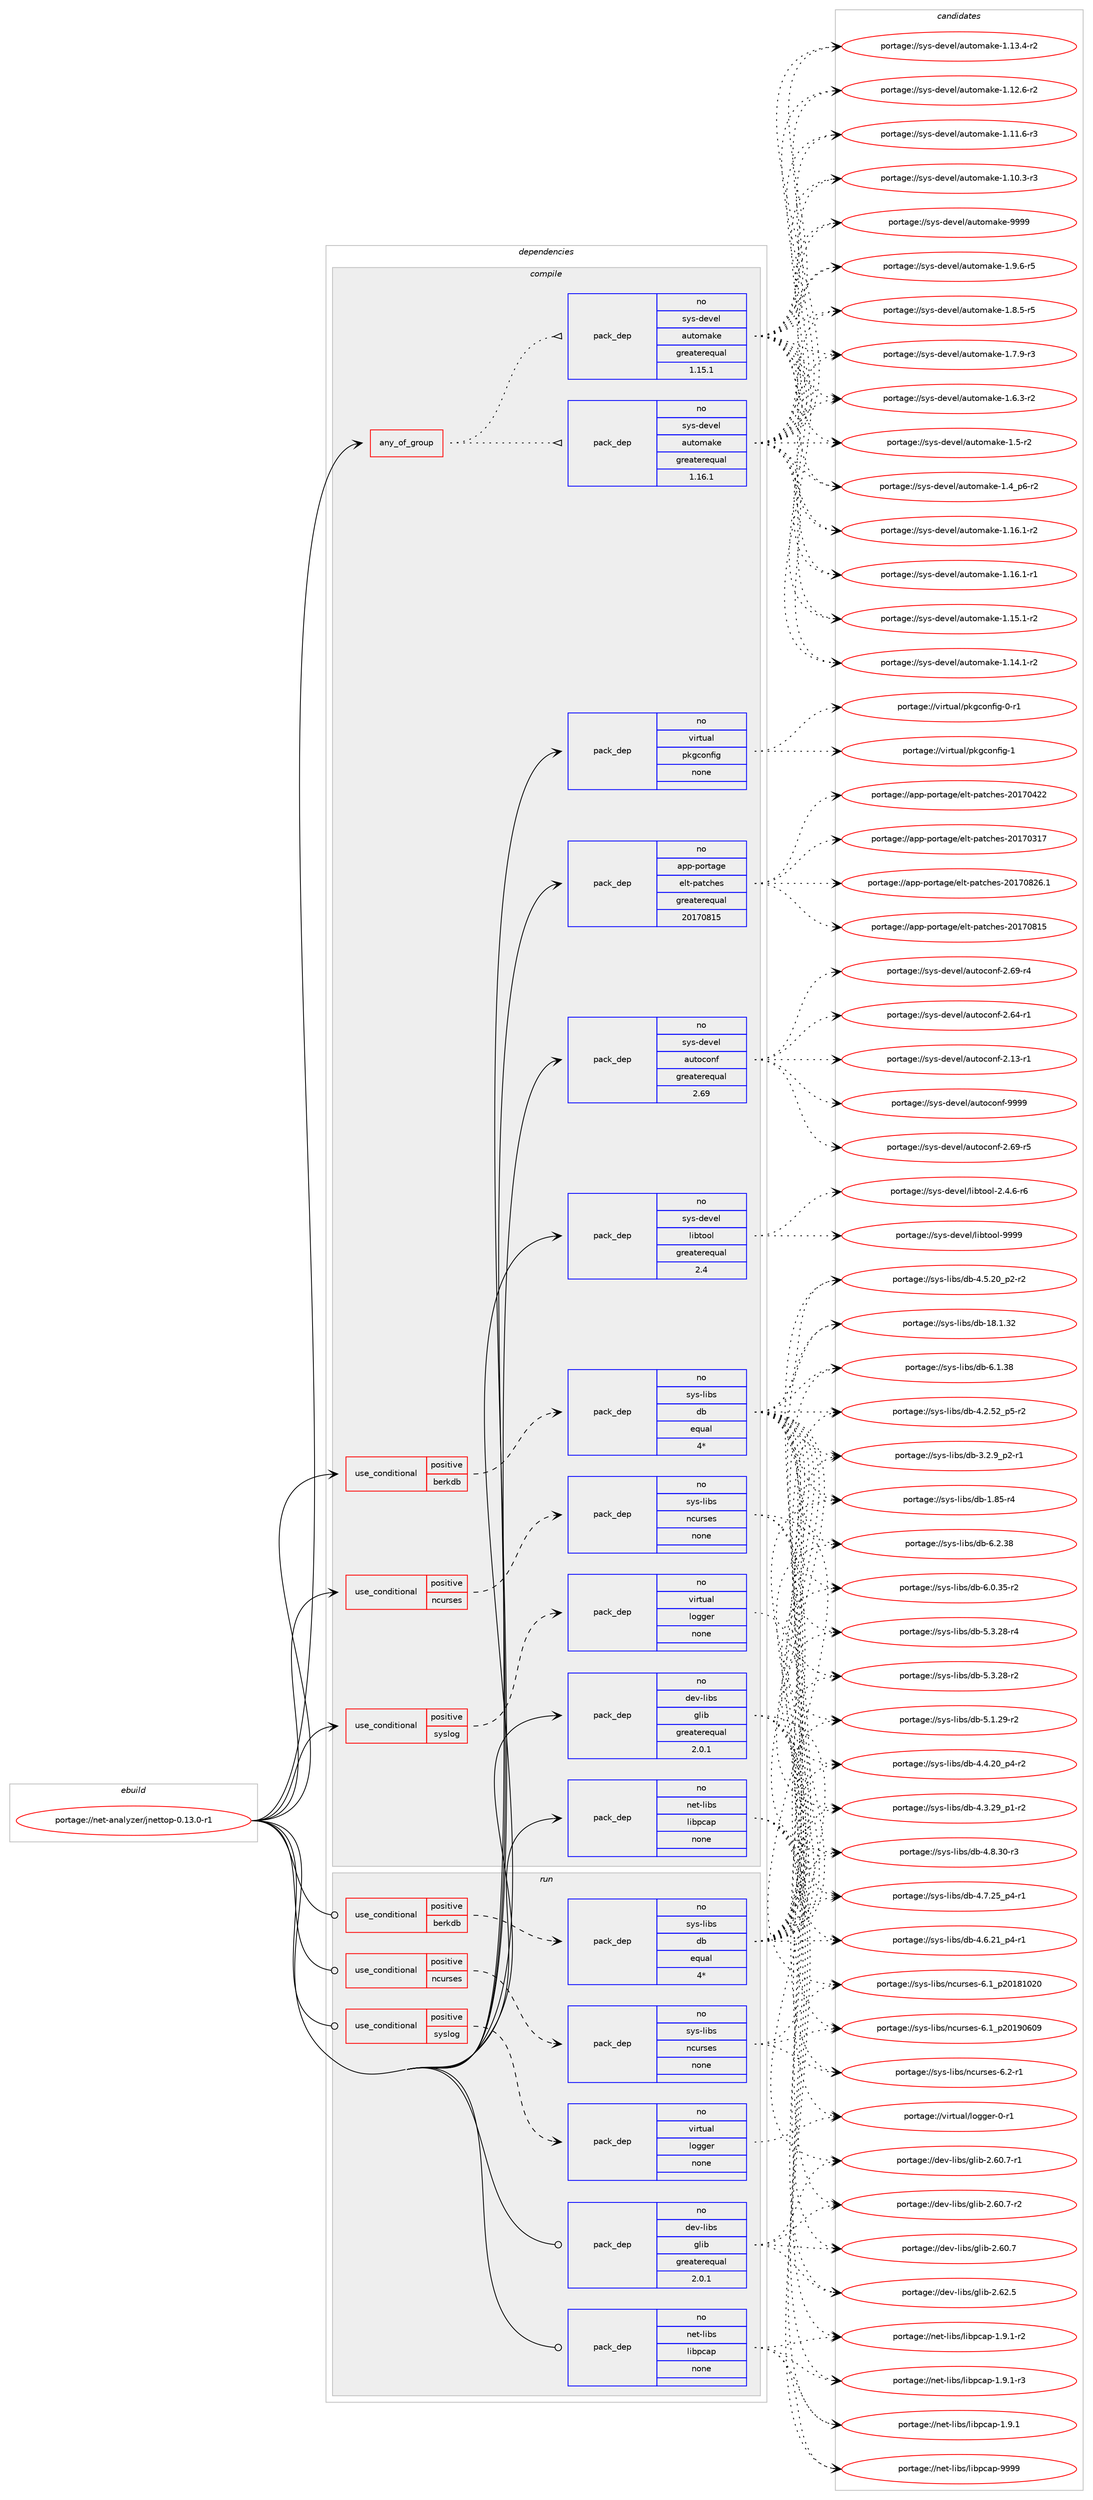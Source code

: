 digraph prolog {

# *************
# Graph options
# *************

newrank=true;
concentrate=true;
compound=true;
graph [rankdir=LR,fontname=Helvetica,fontsize=10,ranksep=1.5];#, ranksep=2.5, nodesep=0.2];
edge  [arrowhead=vee];
node  [fontname=Helvetica,fontsize=10];

# **********
# The ebuild
# **********

subgraph cluster_leftcol {
color=gray;
rank=same;
label=<<i>ebuild</i>>;
id [label="portage://net-analyzer/jnettop-0.13.0-r1", color=red, width=4, href="../net-analyzer/jnettop-0.13.0-r1.svg"];
}

# ****************
# The dependencies
# ****************

subgraph cluster_midcol {
color=gray;
label=<<i>dependencies</i>>;
subgraph cluster_compile {
fillcolor="#eeeeee";
style=filled;
label=<<i>compile</i>>;
subgraph any1321 {
dependency68006 [label=<<TABLE BORDER="0" CELLBORDER="1" CELLSPACING="0" CELLPADDING="4"><TR><TD CELLPADDING="10">any_of_group</TD></TR></TABLE>>, shape=none, color=red];subgraph pack52767 {
dependency68007 [label=<<TABLE BORDER="0" CELLBORDER="1" CELLSPACING="0" CELLPADDING="4" WIDTH="220"><TR><TD ROWSPAN="6" CELLPADDING="30">pack_dep</TD></TR><TR><TD WIDTH="110">no</TD></TR><TR><TD>sys-devel</TD></TR><TR><TD>automake</TD></TR><TR><TD>greaterequal</TD></TR><TR><TD>1.16.1</TD></TR></TABLE>>, shape=none, color=blue];
}
dependency68006:e -> dependency68007:w [weight=20,style="dotted",arrowhead="oinv"];
subgraph pack52768 {
dependency68008 [label=<<TABLE BORDER="0" CELLBORDER="1" CELLSPACING="0" CELLPADDING="4" WIDTH="220"><TR><TD ROWSPAN="6" CELLPADDING="30">pack_dep</TD></TR><TR><TD WIDTH="110">no</TD></TR><TR><TD>sys-devel</TD></TR><TR><TD>automake</TD></TR><TR><TD>greaterequal</TD></TR><TR><TD>1.15.1</TD></TR></TABLE>>, shape=none, color=blue];
}
dependency68006:e -> dependency68008:w [weight=20,style="dotted",arrowhead="oinv"];
}
id:e -> dependency68006:w [weight=20,style="solid",arrowhead="vee"];
subgraph cond13901 {
dependency68009 [label=<<TABLE BORDER="0" CELLBORDER="1" CELLSPACING="0" CELLPADDING="4"><TR><TD ROWSPAN="3" CELLPADDING="10">use_conditional</TD></TR><TR><TD>positive</TD></TR><TR><TD>berkdb</TD></TR></TABLE>>, shape=none, color=red];
subgraph pack52769 {
dependency68010 [label=<<TABLE BORDER="0" CELLBORDER="1" CELLSPACING="0" CELLPADDING="4" WIDTH="220"><TR><TD ROWSPAN="6" CELLPADDING="30">pack_dep</TD></TR><TR><TD WIDTH="110">no</TD></TR><TR><TD>sys-libs</TD></TR><TR><TD>db</TD></TR><TR><TD>equal</TD></TR><TR><TD>4*</TD></TR></TABLE>>, shape=none, color=blue];
}
dependency68009:e -> dependency68010:w [weight=20,style="dashed",arrowhead="vee"];
}
id:e -> dependency68009:w [weight=20,style="solid",arrowhead="vee"];
subgraph cond13902 {
dependency68011 [label=<<TABLE BORDER="0" CELLBORDER="1" CELLSPACING="0" CELLPADDING="4"><TR><TD ROWSPAN="3" CELLPADDING="10">use_conditional</TD></TR><TR><TD>positive</TD></TR><TR><TD>ncurses</TD></TR></TABLE>>, shape=none, color=red];
subgraph pack52770 {
dependency68012 [label=<<TABLE BORDER="0" CELLBORDER="1" CELLSPACING="0" CELLPADDING="4" WIDTH="220"><TR><TD ROWSPAN="6" CELLPADDING="30">pack_dep</TD></TR><TR><TD WIDTH="110">no</TD></TR><TR><TD>sys-libs</TD></TR><TR><TD>ncurses</TD></TR><TR><TD>none</TD></TR><TR><TD></TD></TR></TABLE>>, shape=none, color=blue];
}
dependency68011:e -> dependency68012:w [weight=20,style="dashed",arrowhead="vee"];
}
id:e -> dependency68011:w [weight=20,style="solid",arrowhead="vee"];
subgraph cond13903 {
dependency68013 [label=<<TABLE BORDER="0" CELLBORDER="1" CELLSPACING="0" CELLPADDING="4"><TR><TD ROWSPAN="3" CELLPADDING="10">use_conditional</TD></TR><TR><TD>positive</TD></TR><TR><TD>syslog</TD></TR></TABLE>>, shape=none, color=red];
subgraph pack52771 {
dependency68014 [label=<<TABLE BORDER="0" CELLBORDER="1" CELLSPACING="0" CELLPADDING="4" WIDTH="220"><TR><TD ROWSPAN="6" CELLPADDING="30">pack_dep</TD></TR><TR><TD WIDTH="110">no</TD></TR><TR><TD>virtual</TD></TR><TR><TD>logger</TD></TR><TR><TD>none</TD></TR><TR><TD></TD></TR></TABLE>>, shape=none, color=blue];
}
dependency68013:e -> dependency68014:w [weight=20,style="dashed",arrowhead="vee"];
}
id:e -> dependency68013:w [weight=20,style="solid",arrowhead="vee"];
subgraph pack52772 {
dependency68015 [label=<<TABLE BORDER="0" CELLBORDER="1" CELLSPACING="0" CELLPADDING="4" WIDTH="220"><TR><TD ROWSPAN="6" CELLPADDING="30">pack_dep</TD></TR><TR><TD WIDTH="110">no</TD></TR><TR><TD>app-portage</TD></TR><TR><TD>elt-patches</TD></TR><TR><TD>greaterequal</TD></TR><TR><TD>20170815</TD></TR></TABLE>>, shape=none, color=blue];
}
id:e -> dependency68015:w [weight=20,style="solid",arrowhead="vee"];
subgraph pack52773 {
dependency68016 [label=<<TABLE BORDER="0" CELLBORDER="1" CELLSPACING="0" CELLPADDING="4" WIDTH="220"><TR><TD ROWSPAN="6" CELLPADDING="30">pack_dep</TD></TR><TR><TD WIDTH="110">no</TD></TR><TR><TD>dev-libs</TD></TR><TR><TD>glib</TD></TR><TR><TD>greaterequal</TD></TR><TR><TD>2.0.1</TD></TR></TABLE>>, shape=none, color=blue];
}
id:e -> dependency68016:w [weight=20,style="solid",arrowhead="vee"];
subgraph pack52774 {
dependency68017 [label=<<TABLE BORDER="0" CELLBORDER="1" CELLSPACING="0" CELLPADDING="4" WIDTH="220"><TR><TD ROWSPAN="6" CELLPADDING="30">pack_dep</TD></TR><TR><TD WIDTH="110">no</TD></TR><TR><TD>net-libs</TD></TR><TR><TD>libpcap</TD></TR><TR><TD>none</TD></TR><TR><TD></TD></TR></TABLE>>, shape=none, color=blue];
}
id:e -> dependency68017:w [weight=20,style="solid",arrowhead="vee"];
subgraph pack52775 {
dependency68018 [label=<<TABLE BORDER="0" CELLBORDER="1" CELLSPACING="0" CELLPADDING="4" WIDTH="220"><TR><TD ROWSPAN="6" CELLPADDING="30">pack_dep</TD></TR><TR><TD WIDTH="110">no</TD></TR><TR><TD>sys-devel</TD></TR><TR><TD>autoconf</TD></TR><TR><TD>greaterequal</TD></TR><TR><TD>2.69</TD></TR></TABLE>>, shape=none, color=blue];
}
id:e -> dependency68018:w [weight=20,style="solid",arrowhead="vee"];
subgraph pack52776 {
dependency68019 [label=<<TABLE BORDER="0" CELLBORDER="1" CELLSPACING="0" CELLPADDING="4" WIDTH="220"><TR><TD ROWSPAN="6" CELLPADDING="30">pack_dep</TD></TR><TR><TD WIDTH="110">no</TD></TR><TR><TD>sys-devel</TD></TR><TR><TD>libtool</TD></TR><TR><TD>greaterequal</TD></TR><TR><TD>2.4</TD></TR></TABLE>>, shape=none, color=blue];
}
id:e -> dependency68019:w [weight=20,style="solid",arrowhead="vee"];
subgraph pack52777 {
dependency68020 [label=<<TABLE BORDER="0" CELLBORDER="1" CELLSPACING="0" CELLPADDING="4" WIDTH="220"><TR><TD ROWSPAN="6" CELLPADDING="30">pack_dep</TD></TR><TR><TD WIDTH="110">no</TD></TR><TR><TD>virtual</TD></TR><TR><TD>pkgconfig</TD></TR><TR><TD>none</TD></TR><TR><TD></TD></TR></TABLE>>, shape=none, color=blue];
}
id:e -> dependency68020:w [weight=20,style="solid",arrowhead="vee"];
}
subgraph cluster_compileandrun {
fillcolor="#eeeeee";
style=filled;
label=<<i>compile and run</i>>;
}
subgraph cluster_run {
fillcolor="#eeeeee";
style=filled;
label=<<i>run</i>>;
subgraph cond13904 {
dependency68021 [label=<<TABLE BORDER="0" CELLBORDER="1" CELLSPACING="0" CELLPADDING="4"><TR><TD ROWSPAN="3" CELLPADDING="10">use_conditional</TD></TR><TR><TD>positive</TD></TR><TR><TD>berkdb</TD></TR></TABLE>>, shape=none, color=red];
subgraph pack52778 {
dependency68022 [label=<<TABLE BORDER="0" CELLBORDER="1" CELLSPACING="0" CELLPADDING="4" WIDTH="220"><TR><TD ROWSPAN="6" CELLPADDING="30">pack_dep</TD></TR><TR><TD WIDTH="110">no</TD></TR><TR><TD>sys-libs</TD></TR><TR><TD>db</TD></TR><TR><TD>equal</TD></TR><TR><TD>4*</TD></TR></TABLE>>, shape=none, color=blue];
}
dependency68021:e -> dependency68022:w [weight=20,style="dashed",arrowhead="vee"];
}
id:e -> dependency68021:w [weight=20,style="solid",arrowhead="odot"];
subgraph cond13905 {
dependency68023 [label=<<TABLE BORDER="0" CELLBORDER="1" CELLSPACING="0" CELLPADDING="4"><TR><TD ROWSPAN="3" CELLPADDING="10">use_conditional</TD></TR><TR><TD>positive</TD></TR><TR><TD>ncurses</TD></TR></TABLE>>, shape=none, color=red];
subgraph pack52779 {
dependency68024 [label=<<TABLE BORDER="0" CELLBORDER="1" CELLSPACING="0" CELLPADDING="4" WIDTH="220"><TR><TD ROWSPAN="6" CELLPADDING="30">pack_dep</TD></TR><TR><TD WIDTH="110">no</TD></TR><TR><TD>sys-libs</TD></TR><TR><TD>ncurses</TD></TR><TR><TD>none</TD></TR><TR><TD></TD></TR></TABLE>>, shape=none, color=blue];
}
dependency68023:e -> dependency68024:w [weight=20,style="dashed",arrowhead="vee"];
}
id:e -> dependency68023:w [weight=20,style="solid",arrowhead="odot"];
subgraph cond13906 {
dependency68025 [label=<<TABLE BORDER="0" CELLBORDER="1" CELLSPACING="0" CELLPADDING="4"><TR><TD ROWSPAN="3" CELLPADDING="10">use_conditional</TD></TR><TR><TD>positive</TD></TR><TR><TD>syslog</TD></TR></TABLE>>, shape=none, color=red];
subgraph pack52780 {
dependency68026 [label=<<TABLE BORDER="0" CELLBORDER="1" CELLSPACING="0" CELLPADDING="4" WIDTH="220"><TR><TD ROWSPAN="6" CELLPADDING="30">pack_dep</TD></TR><TR><TD WIDTH="110">no</TD></TR><TR><TD>virtual</TD></TR><TR><TD>logger</TD></TR><TR><TD>none</TD></TR><TR><TD></TD></TR></TABLE>>, shape=none, color=blue];
}
dependency68025:e -> dependency68026:w [weight=20,style="dashed",arrowhead="vee"];
}
id:e -> dependency68025:w [weight=20,style="solid",arrowhead="odot"];
subgraph pack52781 {
dependency68027 [label=<<TABLE BORDER="0" CELLBORDER="1" CELLSPACING="0" CELLPADDING="4" WIDTH="220"><TR><TD ROWSPAN="6" CELLPADDING="30">pack_dep</TD></TR><TR><TD WIDTH="110">no</TD></TR><TR><TD>dev-libs</TD></TR><TR><TD>glib</TD></TR><TR><TD>greaterequal</TD></TR><TR><TD>2.0.1</TD></TR></TABLE>>, shape=none, color=blue];
}
id:e -> dependency68027:w [weight=20,style="solid",arrowhead="odot"];
subgraph pack52782 {
dependency68028 [label=<<TABLE BORDER="0" CELLBORDER="1" CELLSPACING="0" CELLPADDING="4" WIDTH="220"><TR><TD ROWSPAN="6" CELLPADDING="30">pack_dep</TD></TR><TR><TD WIDTH="110">no</TD></TR><TR><TD>net-libs</TD></TR><TR><TD>libpcap</TD></TR><TR><TD>none</TD></TR><TR><TD></TD></TR></TABLE>>, shape=none, color=blue];
}
id:e -> dependency68028:w [weight=20,style="solid",arrowhead="odot"];
}
}

# **************
# The candidates
# **************

subgraph cluster_choices {
rank=same;
color=gray;
label=<<i>candidates</i>>;

subgraph choice52767 {
color=black;
nodesep=1;
choice115121115451001011181011084797117116111109971071014557575757 [label="portage://sys-devel/automake-9999", color=red, width=4,href="../sys-devel/automake-9999.svg"];
choice115121115451001011181011084797117116111109971071014549465746544511453 [label="portage://sys-devel/automake-1.9.6-r5", color=red, width=4,href="../sys-devel/automake-1.9.6-r5.svg"];
choice115121115451001011181011084797117116111109971071014549465646534511453 [label="portage://sys-devel/automake-1.8.5-r5", color=red, width=4,href="../sys-devel/automake-1.8.5-r5.svg"];
choice115121115451001011181011084797117116111109971071014549465546574511451 [label="portage://sys-devel/automake-1.7.9-r3", color=red, width=4,href="../sys-devel/automake-1.7.9-r3.svg"];
choice115121115451001011181011084797117116111109971071014549465446514511450 [label="portage://sys-devel/automake-1.6.3-r2", color=red, width=4,href="../sys-devel/automake-1.6.3-r2.svg"];
choice11512111545100101118101108479711711611110997107101454946534511450 [label="portage://sys-devel/automake-1.5-r2", color=red, width=4,href="../sys-devel/automake-1.5-r2.svg"];
choice115121115451001011181011084797117116111109971071014549465295112544511450 [label="portage://sys-devel/automake-1.4_p6-r2", color=red, width=4,href="../sys-devel/automake-1.4_p6-r2.svg"];
choice11512111545100101118101108479711711611110997107101454946495446494511450 [label="portage://sys-devel/automake-1.16.1-r2", color=red, width=4,href="../sys-devel/automake-1.16.1-r2.svg"];
choice11512111545100101118101108479711711611110997107101454946495446494511449 [label="portage://sys-devel/automake-1.16.1-r1", color=red, width=4,href="../sys-devel/automake-1.16.1-r1.svg"];
choice11512111545100101118101108479711711611110997107101454946495346494511450 [label="portage://sys-devel/automake-1.15.1-r2", color=red, width=4,href="../sys-devel/automake-1.15.1-r2.svg"];
choice11512111545100101118101108479711711611110997107101454946495246494511450 [label="portage://sys-devel/automake-1.14.1-r2", color=red, width=4,href="../sys-devel/automake-1.14.1-r2.svg"];
choice11512111545100101118101108479711711611110997107101454946495146524511450 [label="portage://sys-devel/automake-1.13.4-r2", color=red, width=4,href="../sys-devel/automake-1.13.4-r2.svg"];
choice11512111545100101118101108479711711611110997107101454946495046544511450 [label="portage://sys-devel/automake-1.12.6-r2", color=red, width=4,href="../sys-devel/automake-1.12.6-r2.svg"];
choice11512111545100101118101108479711711611110997107101454946494946544511451 [label="portage://sys-devel/automake-1.11.6-r3", color=red, width=4,href="../sys-devel/automake-1.11.6-r3.svg"];
choice11512111545100101118101108479711711611110997107101454946494846514511451 [label="portage://sys-devel/automake-1.10.3-r3", color=red, width=4,href="../sys-devel/automake-1.10.3-r3.svg"];
dependency68007:e -> choice115121115451001011181011084797117116111109971071014557575757:w [style=dotted,weight="100"];
dependency68007:e -> choice115121115451001011181011084797117116111109971071014549465746544511453:w [style=dotted,weight="100"];
dependency68007:e -> choice115121115451001011181011084797117116111109971071014549465646534511453:w [style=dotted,weight="100"];
dependency68007:e -> choice115121115451001011181011084797117116111109971071014549465546574511451:w [style=dotted,weight="100"];
dependency68007:e -> choice115121115451001011181011084797117116111109971071014549465446514511450:w [style=dotted,weight="100"];
dependency68007:e -> choice11512111545100101118101108479711711611110997107101454946534511450:w [style=dotted,weight="100"];
dependency68007:e -> choice115121115451001011181011084797117116111109971071014549465295112544511450:w [style=dotted,weight="100"];
dependency68007:e -> choice11512111545100101118101108479711711611110997107101454946495446494511450:w [style=dotted,weight="100"];
dependency68007:e -> choice11512111545100101118101108479711711611110997107101454946495446494511449:w [style=dotted,weight="100"];
dependency68007:e -> choice11512111545100101118101108479711711611110997107101454946495346494511450:w [style=dotted,weight="100"];
dependency68007:e -> choice11512111545100101118101108479711711611110997107101454946495246494511450:w [style=dotted,weight="100"];
dependency68007:e -> choice11512111545100101118101108479711711611110997107101454946495146524511450:w [style=dotted,weight="100"];
dependency68007:e -> choice11512111545100101118101108479711711611110997107101454946495046544511450:w [style=dotted,weight="100"];
dependency68007:e -> choice11512111545100101118101108479711711611110997107101454946494946544511451:w [style=dotted,weight="100"];
dependency68007:e -> choice11512111545100101118101108479711711611110997107101454946494846514511451:w [style=dotted,weight="100"];
}
subgraph choice52768 {
color=black;
nodesep=1;
choice115121115451001011181011084797117116111109971071014557575757 [label="portage://sys-devel/automake-9999", color=red, width=4,href="../sys-devel/automake-9999.svg"];
choice115121115451001011181011084797117116111109971071014549465746544511453 [label="portage://sys-devel/automake-1.9.6-r5", color=red, width=4,href="../sys-devel/automake-1.9.6-r5.svg"];
choice115121115451001011181011084797117116111109971071014549465646534511453 [label="portage://sys-devel/automake-1.8.5-r5", color=red, width=4,href="../sys-devel/automake-1.8.5-r5.svg"];
choice115121115451001011181011084797117116111109971071014549465546574511451 [label="portage://sys-devel/automake-1.7.9-r3", color=red, width=4,href="../sys-devel/automake-1.7.9-r3.svg"];
choice115121115451001011181011084797117116111109971071014549465446514511450 [label="portage://sys-devel/automake-1.6.3-r2", color=red, width=4,href="../sys-devel/automake-1.6.3-r2.svg"];
choice11512111545100101118101108479711711611110997107101454946534511450 [label="portage://sys-devel/automake-1.5-r2", color=red, width=4,href="../sys-devel/automake-1.5-r2.svg"];
choice115121115451001011181011084797117116111109971071014549465295112544511450 [label="portage://sys-devel/automake-1.4_p6-r2", color=red, width=4,href="../sys-devel/automake-1.4_p6-r2.svg"];
choice11512111545100101118101108479711711611110997107101454946495446494511450 [label="portage://sys-devel/automake-1.16.1-r2", color=red, width=4,href="../sys-devel/automake-1.16.1-r2.svg"];
choice11512111545100101118101108479711711611110997107101454946495446494511449 [label="portage://sys-devel/automake-1.16.1-r1", color=red, width=4,href="../sys-devel/automake-1.16.1-r1.svg"];
choice11512111545100101118101108479711711611110997107101454946495346494511450 [label="portage://sys-devel/automake-1.15.1-r2", color=red, width=4,href="../sys-devel/automake-1.15.1-r2.svg"];
choice11512111545100101118101108479711711611110997107101454946495246494511450 [label="portage://sys-devel/automake-1.14.1-r2", color=red, width=4,href="../sys-devel/automake-1.14.1-r2.svg"];
choice11512111545100101118101108479711711611110997107101454946495146524511450 [label="portage://sys-devel/automake-1.13.4-r2", color=red, width=4,href="../sys-devel/automake-1.13.4-r2.svg"];
choice11512111545100101118101108479711711611110997107101454946495046544511450 [label="portage://sys-devel/automake-1.12.6-r2", color=red, width=4,href="../sys-devel/automake-1.12.6-r2.svg"];
choice11512111545100101118101108479711711611110997107101454946494946544511451 [label="portage://sys-devel/automake-1.11.6-r3", color=red, width=4,href="../sys-devel/automake-1.11.6-r3.svg"];
choice11512111545100101118101108479711711611110997107101454946494846514511451 [label="portage://sys-devel/automake-1.10.3-r3", color=red, width=4,href="../sys-devel/automake-1.10.3-r3.svg"];
dependency68008:e -> choice115121115451001011181011084797117116111109971071014557575757:w [style=dotted,weight="100"];
dependency68008:e -> choice115121115451001011181011084797117116111109971071014549465746544511453:w [style=dotted,weight="100"];
dependency68008:e -> choice115121115451001011181011084797117116111109971071014549465646534511453:w [style=dotted,weight="100"];
dependency68008:e -> choice115121115451001011181011084797117116111109971071014549465546574511451:w [style=dotted,weight="100"];
dependency68008:e -> choice115121115451001011181011084797117116111109971071014549465446514511450:w [style=dotted,weight="100"];
dependency68008:e -> choice11512111545100101118101108479711711611110997107101454946534511450:w [style=dotted,weight="100"];
dependency68008:e -> choice115121115451001011181011084797117116111109971071014549465295112544511450:w [style=dotted,weight="100"];
dependency68008:e -> choice11512111545100101118101108479711711611110997107101454946495446494511450:w [style=dotted,weight="100"];
dependency68008:e -> choice11512111545100101118101108479711711611110997107101454946495446494511449:w [style=dotted,weight="100"];
dependency68008:e -> choice11512111545100101118101108479711711611110997107101454946495346494511450:w [style=dotted,weight="100"];
dependency68008:e -> choice11512111545100101118101108479711711611110997107101454946495246494511450:w [style=dotted,weight="100"];
dependency68008:e -> choice11512111545100101118101108479711711611110997107101454946495146524511450:w [style=dotted,weight="100"];
dependency68008:e -> choice11512111545100101118101108479711711611110997107101454946495046544511450:w [style=dotted,weight="100"];
dependency68008:e -> choice11512111545100101118101108479711711611110997107101454946494946544511451:w [style=dotted,weight="100"];
dependency68008:e -> choice11512111545100101118101108479711711611110997107101454946494846514511451:w [style=dotted,weight="100"];
}
subgraph choice52769 {
color=black;
nodesep=1;
choice1151211154510810598115471009845544650465156 [label="portage://sys-libs/db-6.2.38", color=red, width=4,href="../sys-libs/db-6.2.38.svg"];
choice1151211154510810598115471009845544649465156 [label="portage://sys-libs/db-6.1.38", color=red, width=4,href="../sys-libs/db-6.1.38.svg"];
choice11512111545108105981154710098455446484651534511450 [label="portage://sys-libs/db-6.0.35-r2", color=red, width=4,href="../sys-libs/db-6.0.35-r2.svg"];
choice11512111545108105981154710098455346514650564511452 [label="portage://sys-libs/db-5.3.28-r4", color=red, width=4,href="../sys-libs/db-5.3.28-r4.svg"];
choice11512111545108105981154710098455346514650564511450 [label="portage://sys-libs/db-5.3.28-r2", color=red, width=4,href="../sys-libs/db-5.3.28-r2.svg"];
choice11512111545108105981154710098455346494650574511450 [label="portage://sys-libs/db-5.1.29-r2", color=red, width=4,href="../sys-libs/db-5.1.29-r2.svg"];
choice11512111545108105981154710098455246564651484511451 [label="portage://sys-libs/db-4.8.30-r3", color=red, width=4,href="../sys-libs/db-4.8.30-r3.svg"];
choice115121115451081059811547100984552465546505395112524511449 [label="portage://sys-libs/db-4.7.25_p4-r1", color=red, width=4,href="../sys-libs/db-4.7.25_p4-r1.svg"];
choice115121115451081059811547100984552465446504995112524511449 [label="portage://sys-libs/db-4.6.21_p4-r1", color=red, width=4,href="../sys-libs/db-4.6.21_p4-r1.svg"];
choice115121115451081059811547100984552465346504895112504511450 [label="portage://sys-libs/db-4.5.20_p2-r2", color=red, width=4,href="../sys-libs/db-4.5.20_p2-r2.svg"];
choice115121115451081059811547100984552465246504895112524511450 [label="portage://sys-libs/db-4.4.20_p4-r2", color=red, width=4,href="../sys-libs/db-4.4.20_p4-r2.svg"];
choice115121115451081059811547100984552465146505795112494511450 [label="portage://sys-libs/db-4.3.29_p1-r2", color=red, width=4,href="../sys-libs/db-4.3.29_p1-r2.svg"];
choice115121115451081059811547100984552465046535095112534511450 [label="portage://sys-libs/db-4.2.52_p5-r2", color=red, width=4,href="../sys-libs/db-4.2.52_p5-r2.svg"];
choice1151211154510810598115471009845514650465795112504511449 [label="portage://sys-libs/db-3.2.9_p2-r1", color=red, width=4,href="../sys-libs/db-3.2.9_p2-r1.svg"];
choice115121115451081059811547100984549564649465150 [label="portage://sys-libs/db-18.1.32", color=red, width=4,href="../sys-libs/db-18.1.32.svg"];
choice1151211154510810598115471009845494656534511452 [label="portage://sys-libs/db-1.85-r4", color=red, width=4,href="../sys-libs/db-1.85-r4.svg"];
dependency68010:e -> choice1151211154510810598115471009845544650465156:w [style=dotted,weight="100"];
dependency68010:e -> choice1151211154510810598115471009845544649465156:w [style=dotted,weight="100"];
dependency68010:e -> choice11512111545108105981154710098455446484651534511450:w [style=dotted,weight="100"];
dependency68010:e -> choice11512111545108105981154710098455346514650564511452:w [style=dotted,weight="100"];
dependency68010:e -> choice11512111545108105981154710098455346514650564511450:w [style=dotted,weight="100"];
dependency68010:e -> choice11512111545108105981154710098455346494650574511450:w [style=dotted,weight="100"];
dependency68010:e -> choice11512111545108105981154710098455246564651484511451:w [style=dotted,weight="100"];
dependency68010:e -> choice115121115451081059811547100984552465546505395112524511449:w [style=dotted,weight="100"];
dependency68010:e -> choice115121115451081059811547100984552465446504995112524511449:w [style=dotted,weight="100"];
dependency68010:e -> choice115121115451081059811547100984552465346504895112504511450:w [style=dotted,weight="100"];
dependency68010:e -> choice115121115451081059811547100984552465246504895112524511450:w [style=dotted,weight="100"];
dependency68010:e -> choice115121115451081059811547100984552465146505795112494511450:w [style=dotted,weight="100"];
dependency68010:e -> choice115121115451081059811547100984552465046535095112534511450:w [style=dotted,weight="100"];
dependency68010:e -> choice1151211154510810598115471009845514650465795112504511449:w [style=dotted,weight="100"];
dependency68010:e -> choice115121115451081059811547100984549564649465150:w [style=dotted,weight="100"];
dependency68010:e -> choice1151211154510810598115471009845494656534511452:w [style=dotted,weight="100"];
}
subgraph choice52770 {
color=black;
nodesep=1;
choice11512111545108105981154711099117114115101115455446504511449 [label="portage://sys-libs/ncurses-6.2-r1", color=red, width=4,href="../sys-libs/ncurses-6.2-r1.svg"];
choice1151211154510810598115471109911711411510111545544649951125048495748544857 [label="portage://sys-libs/ncurses-6.1_p20190609", color=red, width=4,href="../sys-libs/ncurses-6.1_p20190609.svg"];
choice1151211154510810598115471109911711411510111545544649951125048495649485048 [label="portage://sys-libs/ncurses-6.1_p20181020", color=red, width=4,href="../sys-libs/ncurses-6.1_p20181020.svg"];
dependency68012:e -> choice11512111545108105981154711099117114115101115455446504511449:w [style=dotted,weight="100"];
dependency68012:e -> choice1151211154510810598115471109911711411510111545544649951125048495748544857:w [style=dotted,weight="100"];
dependency68012:e -> choice1151211154510810598115471109911711411510111545544649951125048495649485048:w [style=dotted,weight="100"];
}
subgraph choice52771 {
color=black;
nodesep=1;
choice118105114116117971084710811110310310111445484511449 [label="portage://virtual/logger-0-r1", color=red, width=4,href="../virtual/logger-0-r1.svg"];
dependency68014:e -> choice118105114116117971084710811110310310111445484511449:w [style=dotted,weight="100"];
}
subgraph choice52772 {
color=black;
nodesep=1;
choice971121124511211111411697103101471011081164511297116991041011154550484955485650544649 [label="portage://app-portage/elt-patches-20170826.1", color=red, width=4,href="../app-portage/elt-patches-20170826.1.svg"];
choice97112112451121111141169710310147101108116451129711699104101115455048495548564953 [label="portage://app-portage/elt-patches-20170815", color=red, width=4,href="../app-portage/elt-patches-20170815.svg"];
choice97112112451121111141169710310147101108116451129711699104101115455048495548525050 [label="portage://app-portage/elt-patches-20170422", color=red, width=4,href="../app-portage/elt-patches-20170422.svg"];
choice97112112451121111141169710310147101108116451129711699104101115455048495548514955 [label="portage://app-portage/elt-patches-20170317", color=red, width=4,href="../app-portage/elt-patches-20170317.svg"];
dependency68015:e -> choice971121124511211111411697103101471011081164511297116991041011154550484955485650544649:w [style=dotted,weight="100"];
dependency68015:e -> choice97112112451121111141169710310147101108116451129711699104101115455048495548564953:w [style=dotted,weight="100"];
dependency68015:e -> choice97112112451121111141169710310147101108116451129711699104101115455048495548525050:w [style=dotted,weight="100"];
dependency68015:e -> choice97112112451121111141169710310147101108116451129711699104101115455048495548514955:w [style=dotted,weight="100"];
}
subgraph choice52773 {
color=black;
nodesep=1;
choice1001011184510810598115471031081059845504654504653 [label="portage://dev-libs/glib-2.62.5", color=red, width=4,href="../dev-libs/glib-2.62.5.svg"];
choice10010111845108105981154710310810598455046544846554511450 [label="portage://dev-libs/glib-2.60.7-r2", color=red, width=4,href="../dev-libs/glib-2.60.7-r2.svg"];
choice10010111845108105981154710310810598455046544846554511449 [label="portage://dev-libs/glib-2.60.7-r1", color=red, width=4,href="../dev-libs/glib-2.60.7-r1.svg"];
choice1001011184510810598115471031081059845504654484655 [label="portage://dev-libs/glib-2.60.7", color=red, width=4,href="../dev-libs/glib-2.60.7.svg"];
dependency68016:e -> choice1001011184510810598115471031081059845504654504653:w [style=dotted,weight="100"];
dependency68016:e -> choice10010111845108105981154710310810598455046544846554511450:w [style=dotted,weight="100"];
dependency68016:e -> choice10010111845108105981154710310810598455046544846554511449:w [style=dotted,weight="100"];
dependency68016:e -> choice1001011184510810598115471031081059845504654484655:w [style=dotted,weight="100"];
}
subgraph choice52774 {
color=black;
nodesep=1;
choice1101011164510810598115471081059811299971124557575757 [label="portage://net-libs/libpcap-9999", color=red, width=4,href="../net-libs/libpcap-9999.svg"];
choice1101011164510810598115471081059811299971124549465746494511451 [label="portage://net-libs/libpcap-1.9.1-r3", color=red, width=4,href="../net-libs/libpcap-1.9.1-r3.svg"];
choice1101011164510810598115471081059811299971124549465746494511450 [label="portage://net-libs/libpcap-1.9.1-r2", color=red, width=4,href="../net-libs/libpcap-1.9.1-r2.svg"];
choice110101116451081059811547108105981129997112454946574649 [label="portage://net-libs/libpcap-1.9.1", color=red, width=4,href="../net-libs/libpcap-1.9.1.svg"];
dependency68017:e -> choice1101011164510810598115471081059811299971124557575757:w [style=dotted,weight="100"];
dependency68017:e -> choice1101011164510810598115471081059811299971124549465746494511451:w [style=dotted,weight="100"];
dependency68017:e -> choice1101011164510810598115471081059811299971124549465746494511450:w [style=dotted,weight="100"];
dependency68017:e -> choice110101116451081059811547108105981129997112454946574649:w [style=dotted,weight="100"];
}
subgraph choice52775 {
color=black;
nodesep=1;
choice115121115451001011181011084797117116111991111101024557575757 [label="portage://sys-devel/autoconf-9999", color=red, width=4,href="../sys-devel/autoconf-9999.svg"];
choice1151211154510010111810110847971171161119911111010245504654574511453 [label="portage://sys-devel/autoconf-2.69-r5", color=red, width=4,href="../sys-devel/autoconf-2.69-r5.svg"];
choice1151211154510010111810110847971171161119911111010245504654574511452 [label="portage://sys-devel/autoconf-2.69-r4", color=red, width=4,href="../sys-devel/autoconf-2.69-r4.svg"];
choice1151211154510010111810110847971171161119911111010245504654524511449 [label="portage://sys-devel/autoconf-2.64-r1", color=red, width=4,href="../sys-devel/autoconf-2.64-r1.svg"];
choice1151211154510010111810110847971171161119911111010245504649514511449 [label="portage://sys-devel/autoconf-2.13-r1", color=red, width=4,href="../sys-devel/autoconf-2.13-r1.svg"];
dependency68018:e -> choice115121115451001011181011084797117116111991111101024557575757:w [style=dotted,weight="100"];
dependency68018:e -> choice1151211154510010111810110847971171161119911111010245504654574511453:w [style=dotted,weight="100"];
dependency68018:e -> choice1151211154510010111810110847971171161119911111010245504654574511452:w [style=dotted,weight="100"];
dependency68018:e -> choice1151211154510010111810110847971171161119911111010245504654524511449:w [style=dotted,weight="100"];
dependency68018:e -> choice1151211154510010111810110847971171161119911111010245504649514511449:w [style=dotted,weight="100"];
}
subgraph choice52776 {
color=black;
nodesep=1;
choice1151211154510010111810110847108105981161111111084557575757 [label="portage://sys-devel/libtool-9999", color=red, width=4,href="../sys-devel/libtool-9999.svg"];
choice1151211154510010111810110847108105981161111111084550465246544511454 [label="portage://sys-devel/libtool-2.4.6-r6", color=red, width=4,href="../sys-devel/libtool-2.4.6-r6.svg"];
dependency68019:e -> choice1151211154510010111810110847108105981161111111084557575757:w [style=dotted,weight="100"];
dependency68019:e -> choice1151211154510010111810110847108105981161111111084550465246544511454:w [style=dotted,weight="100"];
}
subgraph choice52777 {
color=black;
nodesep=1;
choice1181051141161179710847112107103991111101021051034549 [label="portage://virtual/pkgconfig-1", color=red, width=4,href="../virtual/pkgconfig-1.svg"];
choice11810511411611797108471121071039911111010210510345484511449 [label="portage://virtual/pkgconfig-0-r1", color=red, width=4,href="../virtual/pkgconfig-0-r1.svg"];
dependency68020:e -> choice1181051141161179710847112107103991111101021051034549:w [style=dotted,weight="100"];
dependency68020:e -> choice11810511411611797108471121071039911111010210510345484511449:w [style=dotted,weight="100"];
}
subgraph choice52778 {
color=black;
nodesep=1;
choice1151211154510810598115471009845544650465156 [label="portage://sys-libs/db-6.2.38", color=red, width=4,href="../sys-libs/db-6.2.38.svg"];
choice1151211154510810598115471009845544649465156 [label="portage://sys-libs/db-6.1.38", color=red, width=4,href="../sys-libs/db-6.1.38.svg"];
choice11512111545108105981154710098455446484651534511450 [label="portage://sys-libs/db-6.0.35-r2", color=red, width=4,href="../sys-libs/db-6.0.35-r2.svg"];
choice11512111545108105981154710098455346514650564511452 [label="portage://sys-libs/db-5.3.28-r4", color=red, width=4,href="../sys-libs/db-5.3.28-r4.svg"];
choice11512111545108105981154710098455346514650564511450 [label="portage://sys-libs/db-5.3.28-r2", color=red, width=4,href="../sys-libs/db-5.3.28-r2.svg"];
choice11512111545108105981154710098455346494650574511450 [label="portage://sys-libs/db-5.1.29-r2", color=red, width=4,href="../sys-libs/db-5.1.29-r2.svg"];
choice11512111545108105981154710098455246564651484511451 [label="portage://sys-libs/db-4.8.30-r3", color=red, width=4,href="../sys-libs/db-4.8.30-r3.svg"];
choice115121115451081059811547100984552465546505395112524511449 [label="portage://sys-libs/db-4.7.25_p4-r1", color=red, width=4,href="../sys-libs/db-4.7.25_p4-r1.svg"];
choice115121115451081059811547100984552465446504995112524511449 [label="portage://sys-libs/db-4.6.21_p4-r1", color=red, width=4,href="../sys-libs/db-4.6.21_p4-r1.svg"];
choice115121115451081059811547100984552465346504895112504511450 [label="portage://sys-libs/db-4.5.20_p2-r2", color=red, width=4,href="../sys-libs/db-4.5.20_p2-r2.svg"];
choice115121115451081059811547100984552465246504895112524511450 [label="portage://sys-libs/db-4.4.20_p4-r2", color=red, width=4,href="../sys-libs/db-4.4.20_p4-r2.svg"];
choice115121115451081059811547100984552465146505795112494511450 [label="portage://sys-libs/db-4.3.29_p1-r2", color=red, width=4,href="../sys-libs/db-4.3.29_p1-r2.svg"];
choice115121115451081059811547100984552465046535095112534511450 [label="portage://sys-libs/db-4.2.52_p5-r2", color=red, width=4,href="../sys-libs/db-4.2.52_p5-r2.svg"];
choice1151211154510810598115471009845514650465795112504511449 [label="portage://sys-libs/db-3.2.9_p2-r1", color=red, width=4,href="../sys-libs/db-3.2.9_p2-r1.svg"];
choice115121115451081059811547100984549564649465150 [label="portage://sys-libs/db-18.1.32", color=red, width=4,href="../sys-libs/db-18.1.32.svg"];
choice1151211154510810598115471009845494656534511452 [label="portage://sys-libs/db-1.85-r4", color=red, width=4,href="../sys-libs/db-1.85-r4.svg"];
dependency68022:e -> choice1151211154510810598115471009845544650465156:w [style=dotted,weight="100"];
dependency68022:e -> choice1151211154510810598115471009845544649465156:w [style=dotted,weight="100"];
dependency68022:e -> choice11512111545108105981154710098455446484651534511450:w [style=dotted,weight="100"];
dependency68022:e -> choice11512111545108105981154710098455346514650564511452:w [style=dotted,weight="100"];
dependency68022:e -> choice11512111545108105981154710098455346514650564511450:w [style=dotted,weight="100"];
dependency68022:e -> choice11512111545108105981154710098455346494650574511450:w [style=dotted,weight="100"];
dependency68022:e -> choice11512111545108105981154710098455246564651484511451:w [style=dotted,weight="100"];
dependency68022:e -> choice115121115451081059811547100984552465546505395112524511449:w [style=dotted,weight="100"];
dependency68022:e -> choice115121115451081059811547100984552465446504995112524511449:w [style=dotted,weight="100"];
dependency68022:e -> choice115121115451081059811547100984552465346504895112504511450:w [style=dotted,weight="100"];
dependency68022:e -> choice115121115451081059811547100984552465246504895112524511450:w [style=dotted,weight="100"];
dependency68022:e -> choice115121115451081059811547100984552465146505795112494511450:w [style=dotted,weight="100"];
dependency68022:e -> choice115121115451081059811547100984552465046535095112534511450:w [style=dotted,weight="100"];
dependency68022:e -> choice1151211154510810598115471009845514650465795112504511449:w [style=dotted,weight="100"];
dependency68022:e -> choice115121115451081059811547100984549564649465150:w [style=dotted,weight="100"];
dependency68022:e -> choice1151211154510810598115471009845494656534511452:w [style=dotted,weight="100"];
}
subgraph choice52779 {
color=black;
nodesep=1;
choice11512111545108105981154711099117114115101115455446504511449 [label="portage://sys-libs/ncurses-6.2-r1", color=red, width=4,href="../sys-libs/ncurses-6.2-r1.svg"];
choice1151211154510810598115471109911711411510111545544649951125048495748544857 [label="portage://sys-libs/ncurses-6.1_p20190609", color=red, width=4,href="../sys-libs/ncurses-6.1_p20190609.svg"];
choice1151211154510810598115471109911711411510111545544649951125048495649485048 [label="portage://sys-libs/ncurses-6.1_p20181020", color=red, width=4,href="../sys-libs/ncurses-6.1_p20181020.svg"];
dependency68024:e -> choice11512111545108105981154711099117114115101115455446504511449:w [style=dotted,weight="100"];
dependency68024:e -> choice1151211154510810598115471109911711411510111545544649951125048495748544857:w [style=dotted,weight="100"];
dependency68024:e -> choice1151211154510810598115471109911711411510111545544649951125048495649485048:w [style=dotted,weight="100"];
}
subgraph choice52780 {
color=black;
nodesep=1;
choice118105114116117971084710811110310310111445484511449 [label="portage://virtual/logger-0-r1", color=red, width=4,href="../virtual/logger-0-r1.svg"];
dependency68026:e -> choice118105114116117971084710811110310310111445484511449:w [style=dotted,weight="100"];
}
subgraph choice52781 {
color=black;
nodesep=1;
choice1001011184510810598115471031081059845504654504653 [label="portage://dev-libs/glib-2.62.5", color=red, width=4,href="../dev-libs/glib-2.62.5.svg"];
choice10010111845108105981154710310810598455046544846554511450 [label="portage://dev-libs/glib-2.60.7-r2", color=red, width=4,href="../dev-libs/glib-2.60.7-r2.svg"];
choice10010111845108105981154710310810598455046544846554511449 [label="portage://dev-libs/glib-2.60.7-r1", color=red, width=4,href="../dev-libs/glib-2.60.7-r1.svg"];
choice1001011184510810598115471031081059845504654484655 [label="portage://dev-libs/glib-2.60.7", color=red, width=4,href="../dev-libs/glib-2.60.7.svg"];
dependency68027:e -> choice1001011184510810598115471031081059845504654504653:w [style=dotted,weight="100"];
dependency68027:e -> choice10010111845108105981154710310810598455046544846554511450:w [style=dotted,weight="100"];
dependency68027:e -> choice10010111845108105981154710310810598455046544846554511449:w [style=dotted,weight="100"];
dependency68027:e -> choice1001011184510810598115471031081059845504654484655:w [style=dotted,weight="100"];
}
subgraph choice52782 {
color=black;
nodesep=1;
choice1101011164510810598115471081059811299971124557575757 [label="portage://net-libs/libpcap-9999", color=red, width=4,href="../net-libs/libpcap-9999.svg"];
choice1101011164510810598115471081059811299971124549465746494511451 [label="portage://net-libs/libpcap-1.9.1-r3", color=red, width=4,href="../net-libs/libpcap-1.9.1-r3.svg"];
choice1101011164510810598115471081059811299971124549465746494511450 [label="portage://net-libs/libpcap-1.9.1-r2", color=red, width=4,href="../net-libs/libpcap-1.9.1-r2.svg"];
choice110101116451081059811547108105981129997112454946574649 [label="portage://net-libs/libpcap-1.9.1", color=red, width=4,href="../net-libs/libpcap-1.9.1.svg"];
dependency68028:e -> choice1101011164510810598115471081059811299971124557575757:w [style=dotted,weight="100"];
dependency68028:e -> choice1101011164510810598115471081059811299971124549465746494511451:w [style=dotted,weight="100"];
dependency68028:e -> choice1101011164510810598115471081059811299971124549465746494511450:w [style=dotted,weight="100"];
dependency68028:e -> choice110101116451081059811547108105981129997112454946574649:w [style=dotted,weight="100"];
}
}

}
